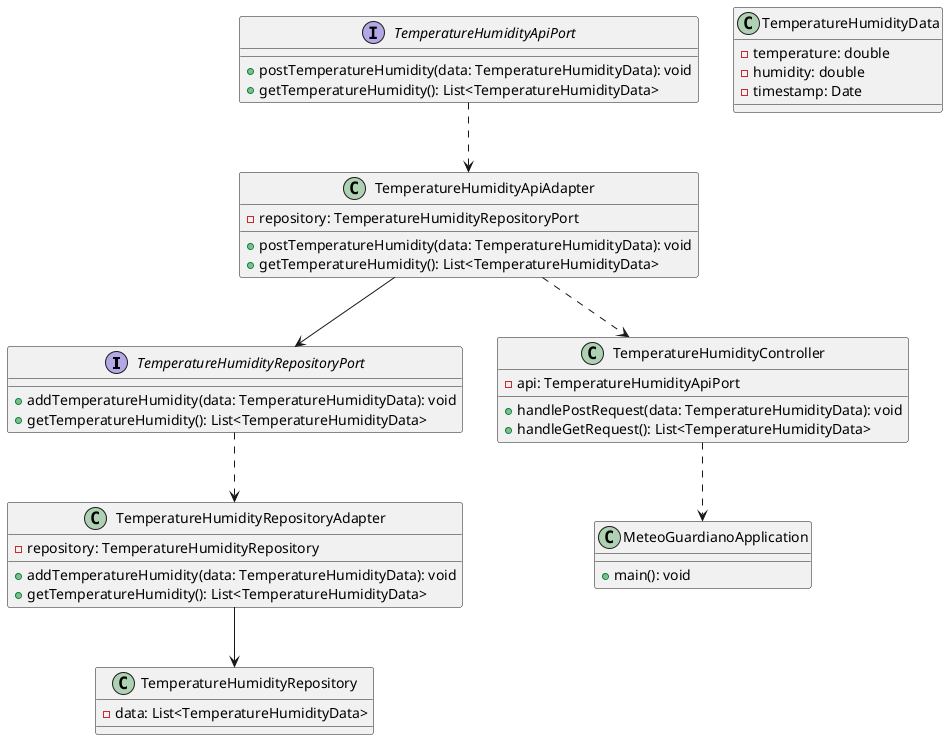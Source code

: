@startuml

interface TemperatureHumidityRepositoryPort {
  + addTemperatureHumidity(data: TemperatureHumidityData): void
  + getTemperatureHumidity(): List<TemperatureHumidityData>
}

class TemperatureHumidityRepositoryAdapter {
  - repository: TemperatureHumidityRepository
  + addTemperatureHumidity(data: TemperatureHumidityData): void
  + getTemperatureHumidity(): List<TemperatureHumidityData>
}

interface TemperatureHumidityApiPort {
  + postTemperatureHumidity(data: TemperatureHumidityData): void
  + getTemperatureHumidity(): List<TemperatureHumidityData>
}

class TemperatureHumidityApiAdapter {
  - repository: TemperatureHumidityRepositoryPort
  + postTemperatureHumidity(data: TemperatureHumidityData): void
  + getTemperatureHumidity(): List<TemperatureHumidityData>
}

class TemperatureHumidityController {
  - api: TemperatureHumidityApiPort
  + handlePostRequest(data: TemperatureHumidityData): void
  + handleGetRequest(): List<TemperatureHumidityData>
}

class MeteoGuardianoApplication {
  + main(): void
}

class TemperatureHumidityData {
  - temperature: double
  - humidity: double
  - timestamp: Date
}

class TemperatureHumidityRepository {
  - data: List<TemperatureHumidityData>
}

TemperatureHumidityRepositoryPort ..> TemperatureHumidityRepositoryAdapter
TemperatureHumidityApiPort ..> TemperatureHumidityApiAdapter
TemperatureHumidityApiAdapter ..> TemperatureHumidityController
TemperatureHumidityController ..> MeteoGuardianoApplication
TemperatureHumidityRepositoryAdapter --> TemperatureHumidityRepository
TemperatureHumidityApiAdapter --> TemperatureHumidityRepositoryPort

@enduml
